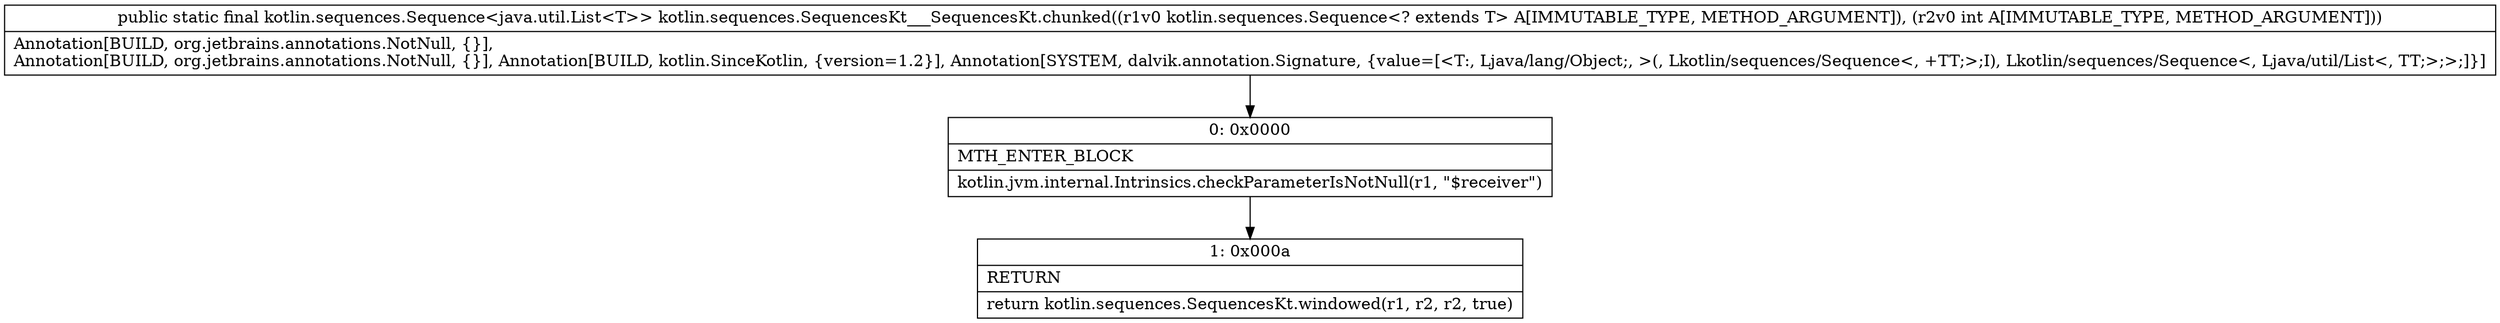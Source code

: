 digraph "CFG forkotlin.sequences.SequencesKt___SequencesKt.chunked(Lkotlin\/sequences\/Sequence;I)Lkotlin\/sequences\/Sequence;" {
Node_0 [shape=record,label="{0\:\ 0x0000|MTH_ENTER_BLOCK\l|kotlin.jvm.internal.Intrinsics.checkParameterIsNotNull(r1, \"$receiver\")\l}"];
Node_1 [shape=record,label="{1\:\ 0x000a|RETURN\l|return kotlin.sequences.SequencesKt.windowed(r1, r2, r2, true)\l}"];
MethodNode[shape=record,label="{public static final kotlin.sequences.Sequence\<java.util.List\<T\>\> kotlin.sequences.SequencesKt___SequencesKt.chunked((r1v0 kotlin.sequences.Sequence\<? extends T\> A[IMMUTABLE_TYPE, METHOD_ARGUMENT]), (r2v0 int A[IMMUTABLE_TYPE, METHOD_ARGUMENT]))  | Annotation[BUILD, org.jetbrains.annotations.NotNull, \{\}], \lAnnotation[BUILD, org.jetbrains.annotations.NotNull, \{\}], Annotation[BUILD, kotlin.SinceKotlin, \{version=1.2\}], Annotation[SYSTEM, dalvik.annotation.Signature, \{value=[\<T:, Ljava\/lang\/Object;, \>(, Lkotlin\/sequences\/Sequence\<, +TT;\>;I), Lkotlin\/sequences\/Sequence\<, Ljava\/util\/List\<, TT;\>;\>;]\}]\l}"];
MethodNode -> Node_0;
Node_0 -> Node_1;
}

